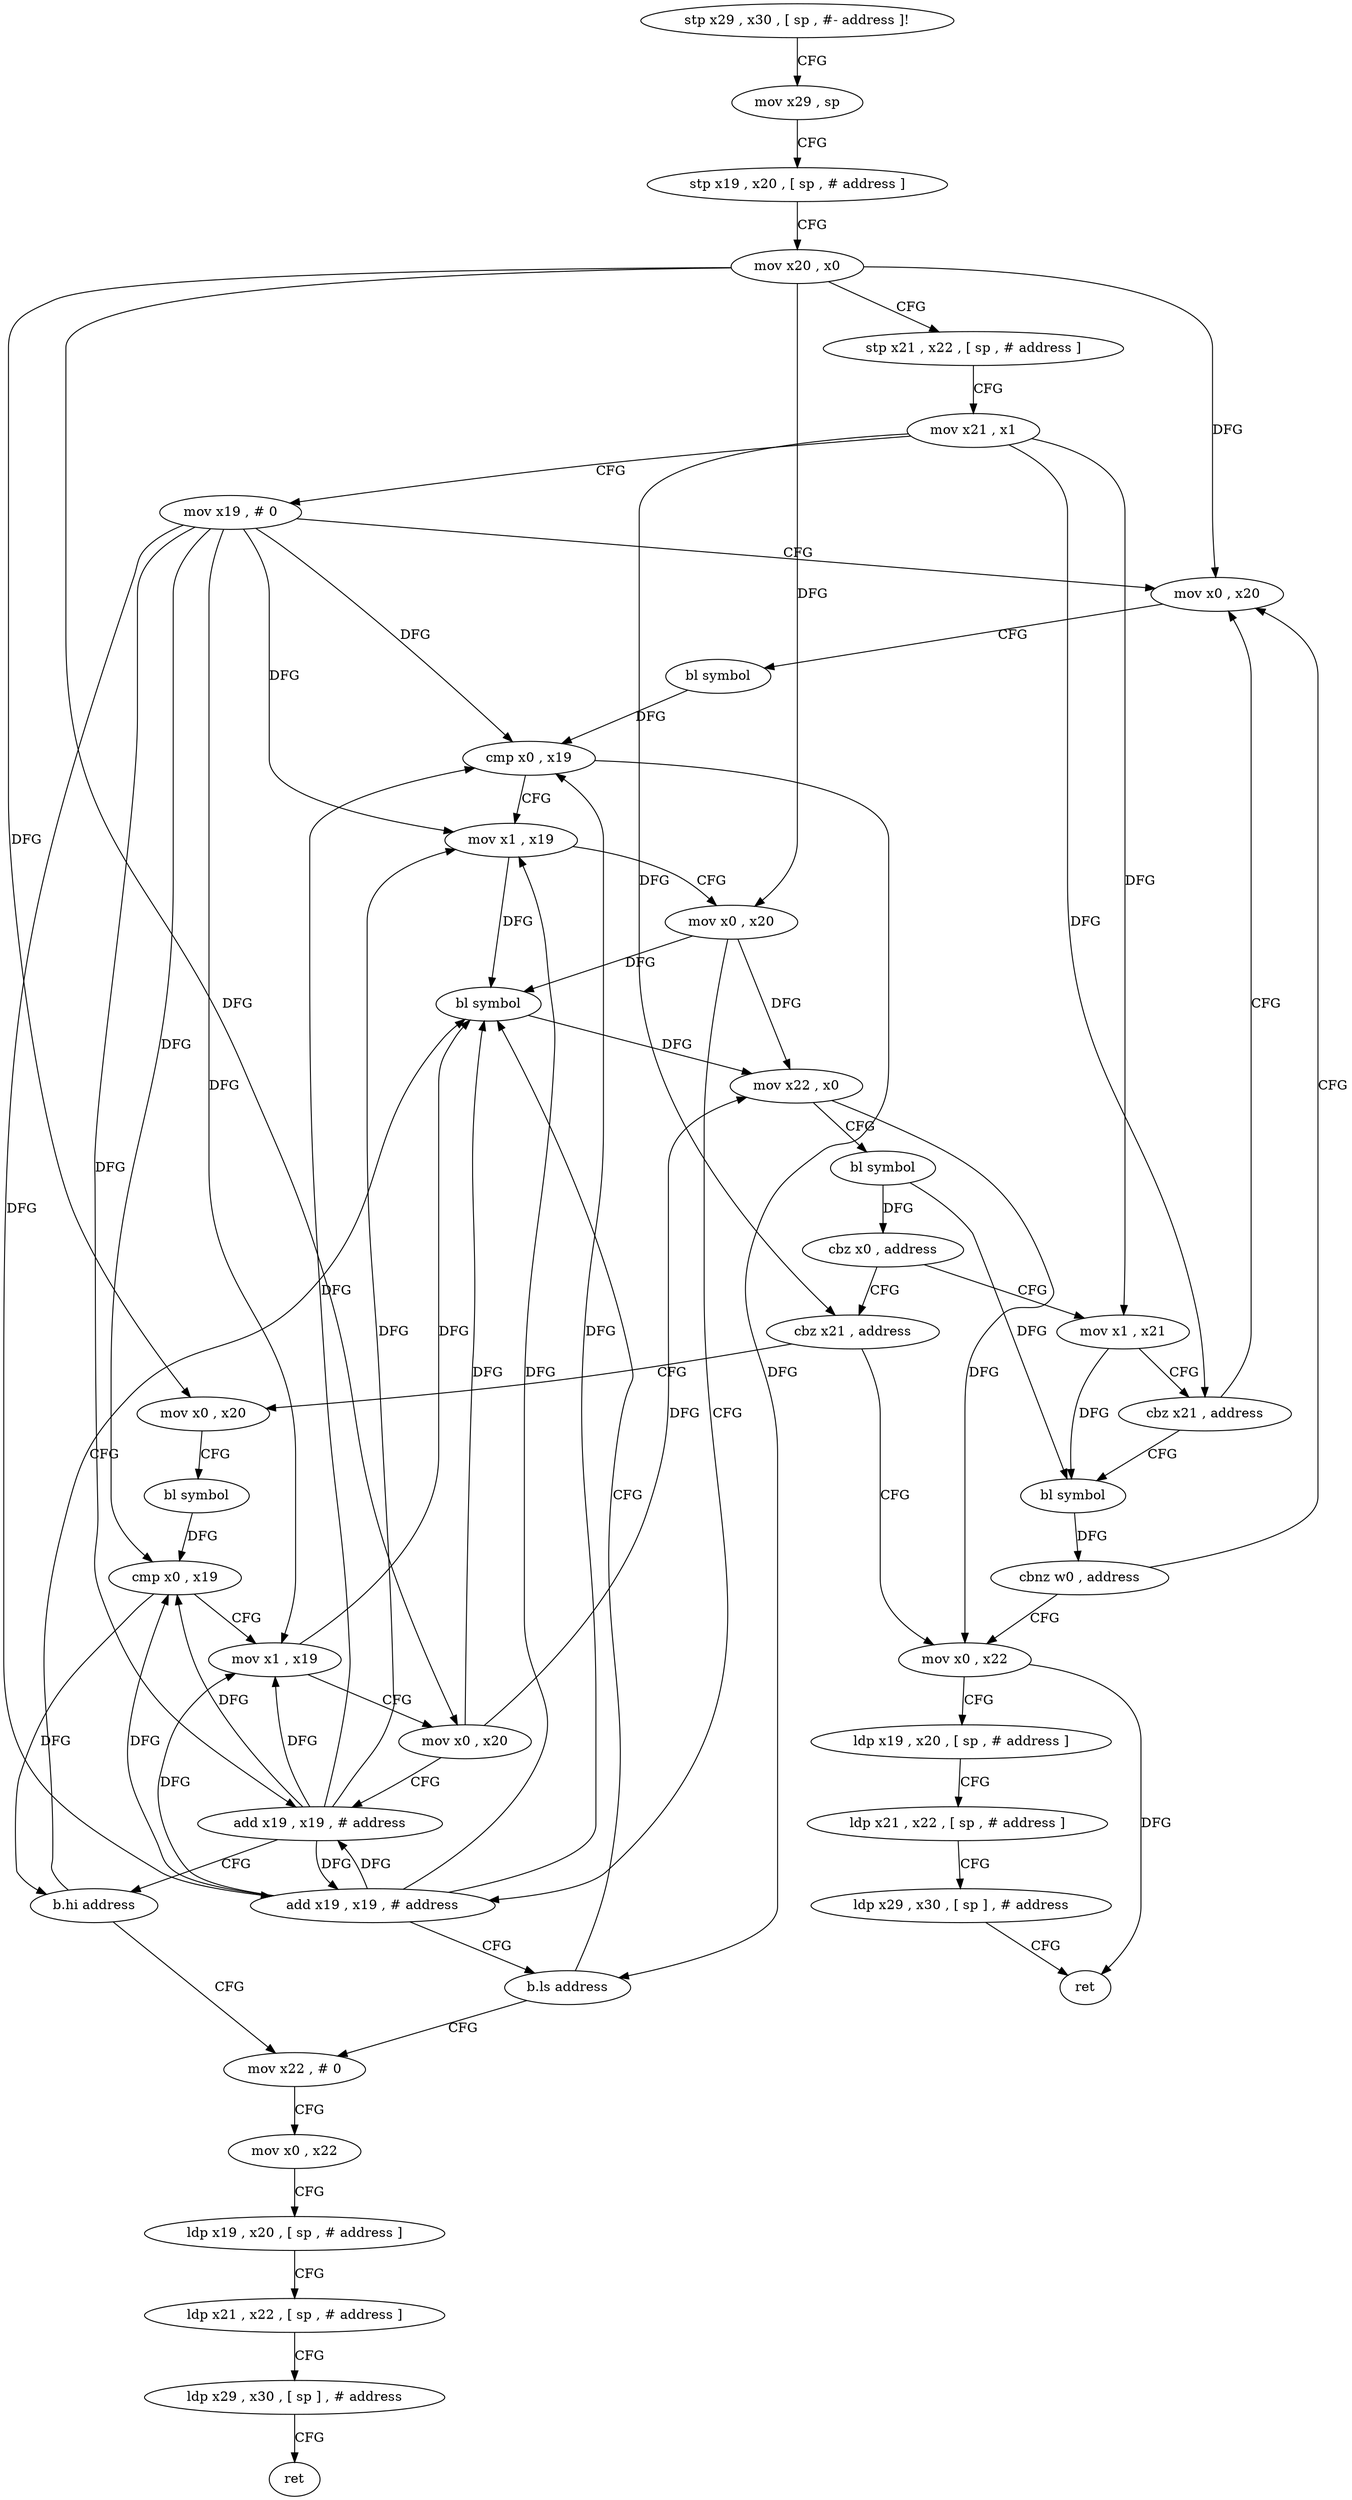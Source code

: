 digraph "func" {
"98096" [label = "stp x29 , x30 , [ sp , #- address ]!" ]
"98100" [label = "mov x29 , sp" ]
"98104" [label = "stp x19 , x20 , [ sp , # address ]" ]
"98108" [label = "mov x20 , x0" ]
"98112" [label = "stp x21 , x22 , [ sp , # address ]" ]
"98116" [label = "mov x21 , x1" ]
"98120" [label = "mov x19 , # 0" ]
"98124" [label = "mov x0 , x20" ]
"98240" [label = "mov x22 , # 0" ]
"98244" [label = "mov x0 , x22" ]
"98248" [label = "ldp x19 , x20 , [ sp , # address ]" ]
"98252" [label = "ldp x21 , x22 , [ sp , # address ]" ]
"98256" [label = "ldp x29 , x30 , [ sp ] , # address" ]
"98260" [label = "ret" ]
"98152" [label = "bl symbol" ]
"98156" [label = "mov x22 , x0" ]
"98160" [label = "bl symbol" ]
"98164" [label = "cbz x0 , address" ]
"98208" [label = "cbz x21 , address" ]
"98168" [label = "mov x1 , x21" ]
"98184" [label = "mov x0 , x22" ]
"98212" [label = "mov x0 , x20" ]
"98172" [label = "cbz x21 , address" ]
"98176" [label = "bl symbol" ]
"98188" [label = "ldp x19 , x20 , [ sp , # address ]" ]
"98192" [label = "ldp x21 , x22 , [ sp , # address ]" ]
"98196" [label = "ldp x29 , x30 , [ sp ] , # address" ]
"98200" [label = "ret" ]
"98216" [label = "bl symbol" ]
"98220" [label = "cmp x0 , x19" ]
"98224" [label = "mov x1 , x19" ]
"98228" [label = "mov x0 , x20" ]
"98232" [label = "add x19 , x19 , # address" ]
"98236" [label = "b.hi address" ]
"98128" [label = "bl symbol" ]
"98132" [label = "cmp x0 , x19" ]
"98136" [label = "mov x1 , x19" ]
"98140" [label = "mov x0 , x20" ]
"98144" [label = "add x19 , x19 , # address" ]
"98148" [label = "b.ls address" ]
"98180" [label = "cbnz w0 , address" ]
"98096" -> "98100" [ label = "CFG" ]
"98100" -> "98104" [ label = "CFG" ]
"98104" -> "98108" [ label = "CFG" ]
"98108" -> "98112" [ label = "CFG" ]
"98108" -> "98124" [ label = "DFG" ]
"98108" -> "98140" [ label = "DFG" ]
"98108" -> "98212" [ label = "DFG" ]
"98108" -> "98228" [ label = "DFG" ]
"98112" -> "98116" [ label = "CFG" ]
"98116" -> "98120" [ label = "CFG" ]
"98116" -> "98208" [ label = "DFG" ]
"98116" -> "98168" [ label = "DFG" ]
"98116" -> "98172" [ label = "DFG" ]
"98120" -> "98124" [ label = "CFG" ]
"98120" -> "98132" [ label = "DFG" ]
"98120" -> "98136" [ label = "DFG" ]
"98120" -> "98144" [ label = "DFG" ]
"98120" -> "98220" [ label = "DFG" ]
"98120" -> "98224" [ label = "DFG" ]
"98120" -> "98232" [ label = "DFG" ]
"98124" -> "98128" [ label = "CFG" ]
"98240" -> "98244" [ label = "CFG" ]
"98244" -> "98248" [ label = "CFG" ]
"98248" -> "98252" [ label = "CFG" ]
"98252" -> "98256" [ label = "CFG" ]
"98256" -> "98260" [ label = "CFG" ]
"98152" -> "98156" [ label = "DFG" ]
"98156" -> "98160" [ label = "CFG" ]
"98156" -> "98184" [ label = "DFG" ]
"98160" -> "98164" [ label = "DFG" ]
"98160" -> "98176" [ label = "DFG" ]
"98164" -> "98208" [ label = "CFG" ]
"98164" -> "98168" [ label = "CFG" ]
"98208" -> "98184" [ label = "CFG" ]
"98208" -> "98212" [ label = "CFG" ]
"98168" -> "98172" [ label = "CFG" ]
"98168" -> "98176" [ label = "DFG" ]
"98184" -> "98188" [ label = "CFG" ]
"98184" -> "98200" [ label = "DFG" ]
"98212" -> "98216" [ label = "CFG" ]
"98172" -> "98124" [ label = "CFG" ]
"98172" -> "98176" [ label = "CFG" ]
"98176" -> "98180" [ label = "DFG" ]
"98188" -> "98192" [ label = "CFG" ]
"98192" -> "98196" [ label = "CFG" ]
"98196" -> "98200" [ label = "CFG" ]
"98216" -> "98220" [ label = "DFG" ]
"98220" -> "98224" [ label = "CFG" ]
"98220" -> "98236" [ label = "DFG" ]
"98224" -> "98228" [ label = "CFG" ]
"98224" -> "98152" [ label = "DFG" ]
"98228" -> "98232" [ label = "CFG" ]
"98228" -> "98156" [ label = "DFG" ]
"98228" -> "98152" [ label = "DFG" ]
"98232" -> "98236" [ label = "CFG" ]
"98232" -> "98132" [ label = "DFG" ]
"98232" -> "98136" [ label = "DFG" ]
"98232" -> "98144" [ label = "DFG" ]
"98232" -> "98220" [ label = "DFG" ]
"98232" -> "98224" [ label = "DFG" ]
"98236" -> "98152" [ label = "CFG" ]
"98236" -> "98240" [ label = "CFG" ]
"98128" -> "98132" [ label = "DFG" ]
"98132" -> "98136" [ label = "CFG" ]
"98132" -> "98148" [ label = "DFG" ]
"98136" -> "98140" [ label = "CFG" ]
"98136" -> "98152" [ label = "DFG" ]
"98140" -> "98144" [ label = "CFG" ]
"98140" -> "98152" [ label = "DFG" ]
"98140" -> "98156" [ label = "DFG" ]
"98144" -> "98148" [ label = "CFG" ]
"98144" -> "98132" [ label = "DFG" ]
"98144" -> "98136" [ label = "DFG" ]
"98144" -> "98220" [ label = "DFG" ]
"98144" -> "98224" [ label = "DFG" ]
"98144" -> "98232" [ label = "DFG" ]
"98148" -> "98240" [ label = "CFG" ]
"98148" -> "98152" [ label = "CFG" ]
"98180" -> "98124" [ label = "CFG" ]
"98180" -> "98184" [ label = "CFG" ]
}
